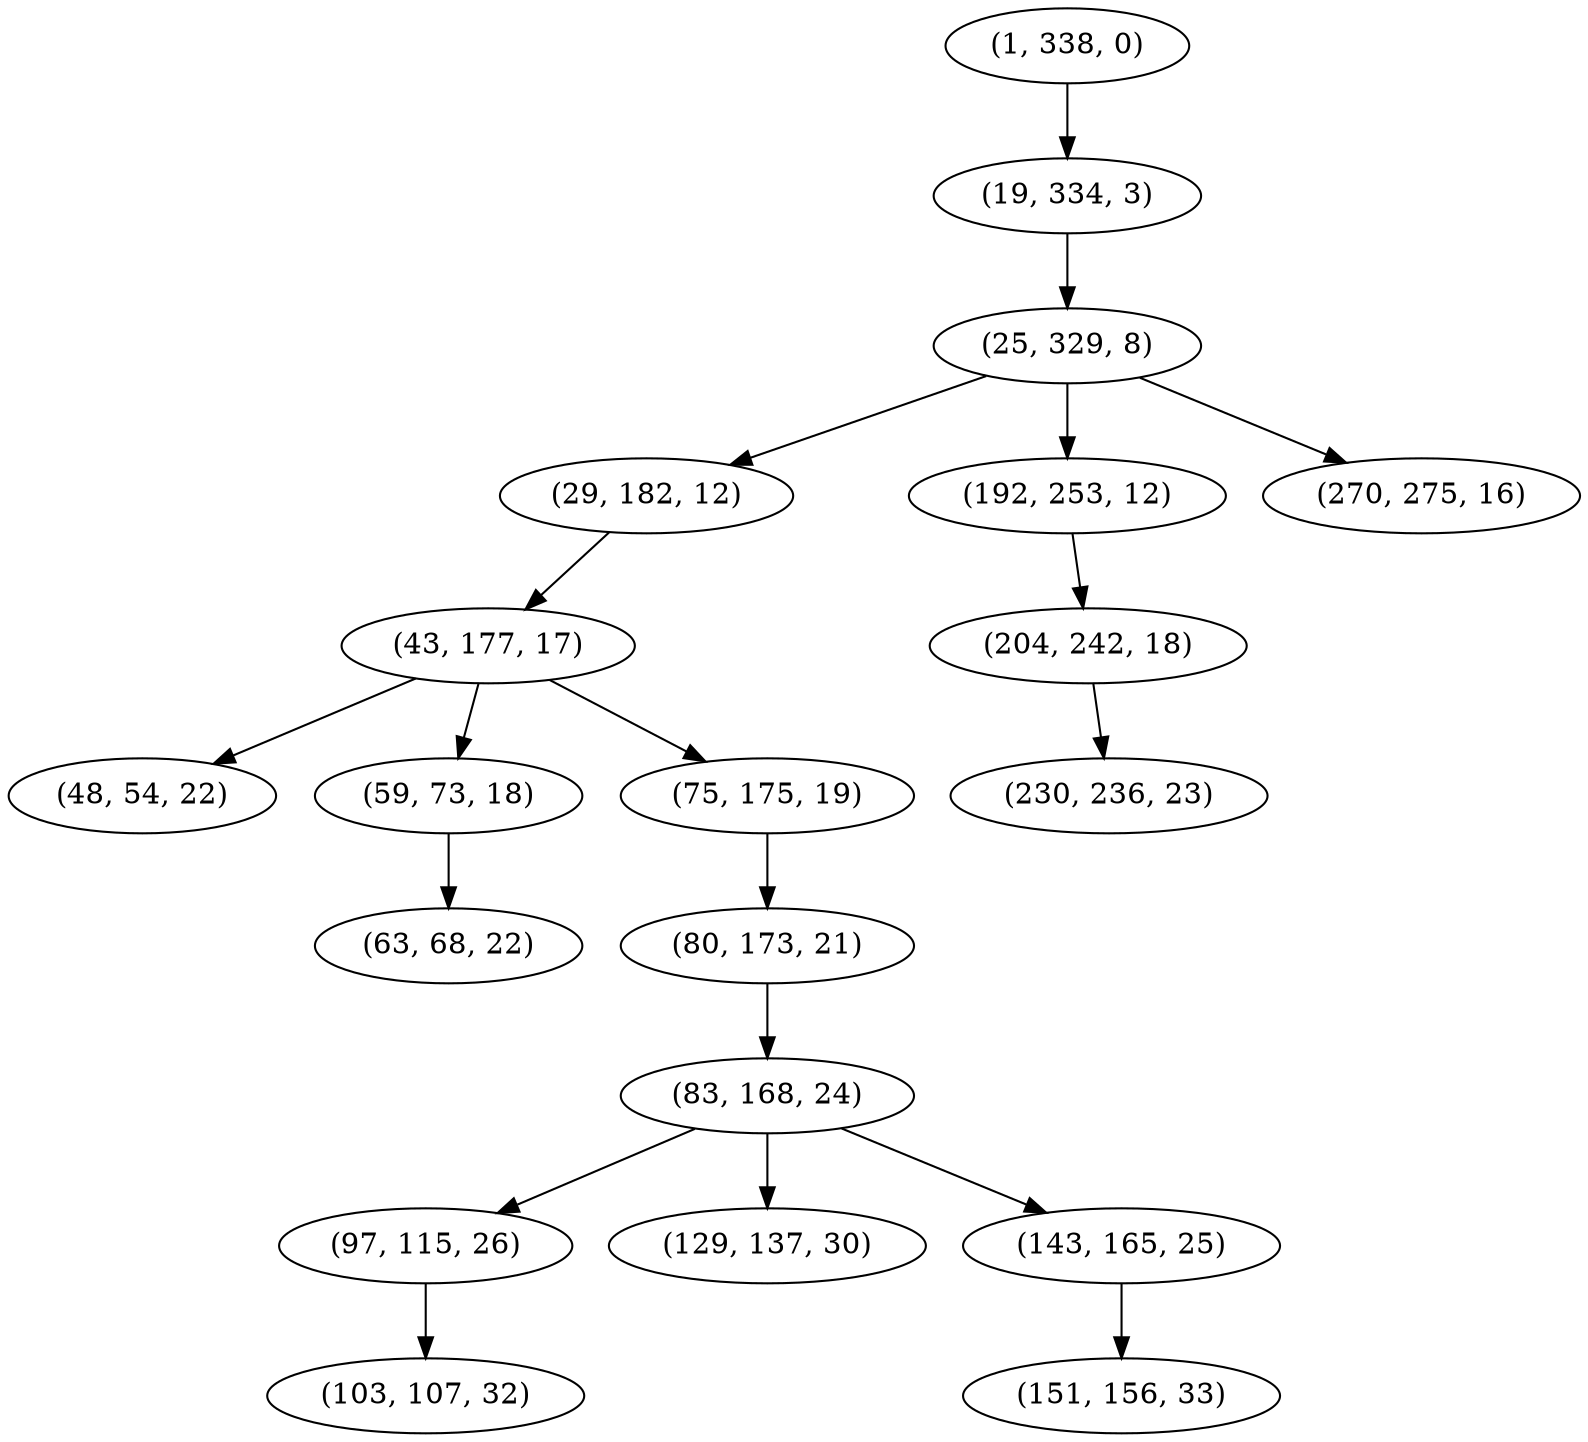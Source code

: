 digraph tree {
    "(1, 338, 0)";
    "(19, 334, 3)";
    "(25, 329, 8)";
    "(29, 182, 12)";
    "(43, 177, 17)";
    "(48, 54, 22)";
    "(59, 73, 18)";
    "(63, 68, 22)";
    "(75, 175, 19)";
    "(80, 173, 21)";
    "(83, 168, 24)";
    "(97, 115, 26)";
    "(103, 107, 32)";
    "(129, 137, 30)";
    "(143, 165, 25)";
    "(151, 156, 33)";
    "(192, 253, 12)";
    "(204, 242, 18)";
    "(230, 236, 23)";
    "(270, 275, 16)";
    "(1, 338, 0)" -> "(19, 334, 3)";
    "(19, 334, 3)" -> "(25, 329, 8)";
    "(25, 329, 8)" -> "(29, 182, 12)";
    "(25, 329, 8)" -> "(192, 253, 12)";
    "(25, 329, 8)" -> "(270, 275, 16)";
    "(29, 182, 12)" -> "(43, 177, 17)";
    "(43, 177, 17)" -> "(48, 54, 22)";
    "(43, 177, 17)" -> "(59, 73, 18)";
    "(43, 177, 17)" -> "(75, 175, 19)";
    "(59, 73, 18)" -> "(63, 68, 22)";
    "(75, 175, 19)" -> "(80, 173, 21)";
    "(80, 173, 21)" -> "(83, 168, 24)";
    "(83, 168, 24)" -> "(97, 115, 26)";
    "(83, 168, 24)" -> "(129, 137, 30)";
    "(83, 168, 24)" -> "(143, 165, 25)";
    "(97, 115, 26)" -> "(103, 107, 32)";
    "(143, 165, 25)" -> "(151, 156, 33)";
    "(192, 253, 12)" -> "(204, 242, 18)";
    "(204, 242, 18)" -> "(230, 236, 23)";
}
